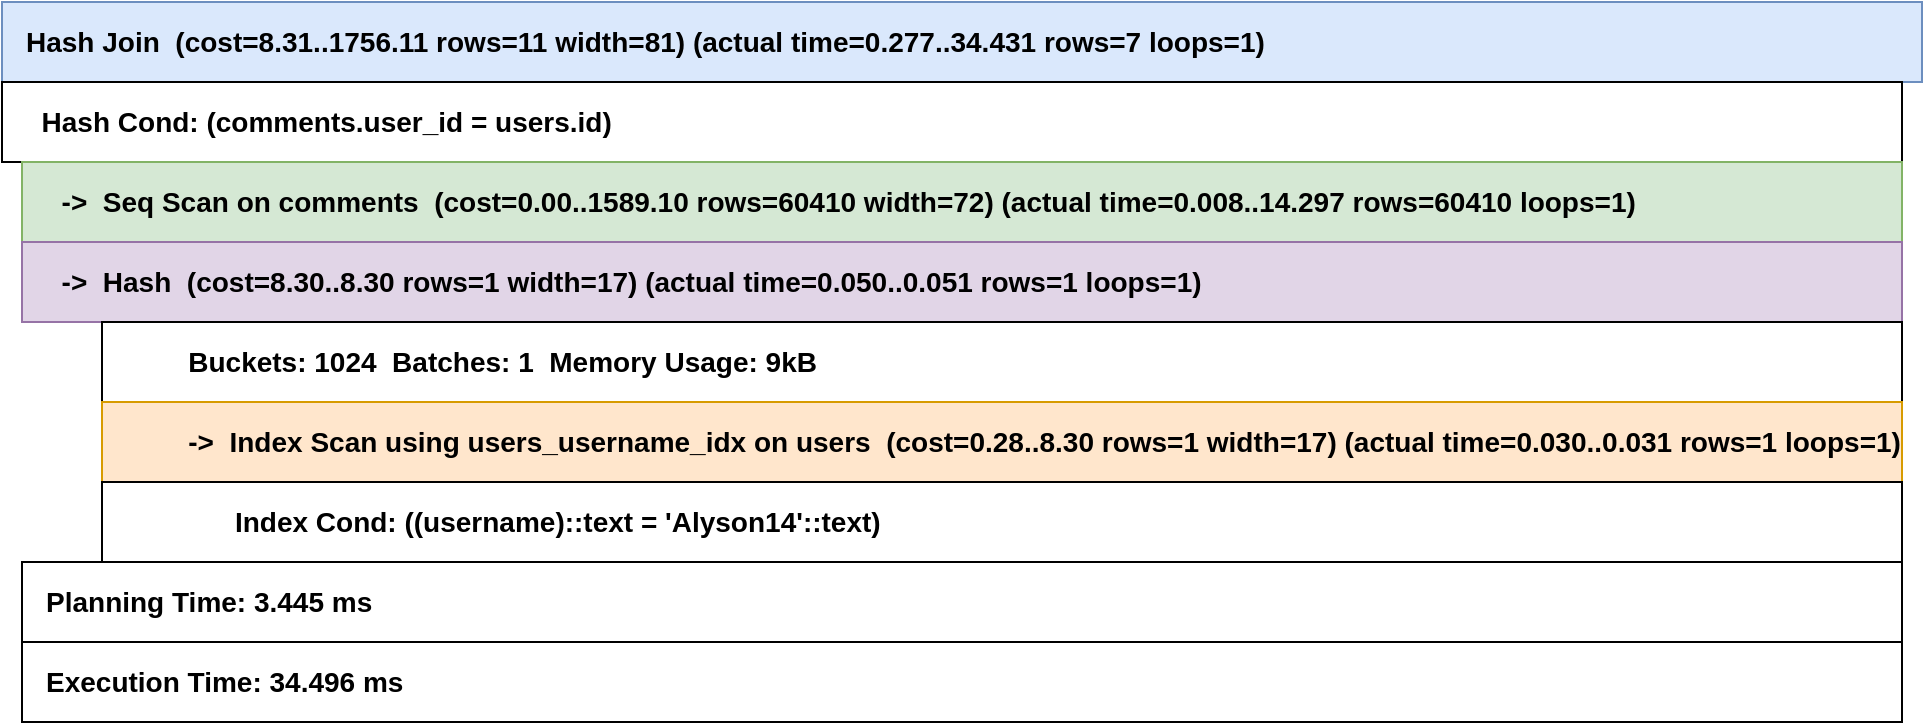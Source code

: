 <mxfile version="13.3.7" type="device" pages="6"><diagram id="hnMsUndTJeGPjcuJ9dPn" name="01 - plan"><mxGraphModel dx="858" dy="529" grid="1" gridSize="10" guides="1" tooltips="1" connect="1" arrows="1" fold="1" page="1" pageScale="1" pageWidth="1920" pageHeight="1200" math="0" shadow="0"><root><mxCell id="0"/><mxCell id="1" parent="0"/><mxCell id="29M2Gii6qp6cF9Ai_GgG-1" value="Hash Join&amp;nbsp; (cost=8.31..1756.11 rows=11 width=81) (actual time=0.277..34.431 rows=7 loops=1)" style="rounded=0;whiteSpace=wrap;html=1;fontSize=14;align=left;fontStyle=1;spacingLeft=10;fillColor=#dae8fc;strokeColor=#6c8ebf;" vertex="1" parent="1"><mxGeometry x="740" y="250" width="960" height="40" as="geometry"/></mxCell><mxCell id="29M2Gii6qp6cF9Ai_GgG-2" value="&amp;nbsp; Hash Cond: (comments.user_id = users.id)" style="rounded=0;whiteSpace=wrap;html=1;fontSize=14;align=left;fontStyle=1;spacingLeft=10;" vertex="1" parent="1"><mxGeometry x="740" y="290" width="950" height="40" as="geometry"/></mxCell><mxCell id="29M2Gii6qp6cF9Ai_GgG-3" value="Planning Time: 3.445 ms" style="rounded=0;whiteSpace=wrap;html=1;fontSize=14;align=left;fontStyle=1;spacingLeft=10;" vertex="1" parent="1"><mxGeometry x="750" y="530" width="940" height="40" as="geometry"/></mxCell><mxCell id="29M2Gii6qp6cF9Ai_GgG-4" value="Execution Time: 34.496 ms" style="rounded=0;whiteSpace=wrap;html=1;fontSize=14;align=left;fontStyle=1;spacingLeft=10;" vertex="1" parent="1"><mxGeometry x="750" y="570" width="940" height="40" as="geometry"/></mxCell><mxCell id="29M2Gii6qp6cF9Ai_GgG-5" value="&amp;nbsp; -&amp;gt;&amp;nbsp; Seq Scan on comments&amp;nbsp; (cost=0.00..1589.10 rows=60410 width=72) (actual time=0.008..14.297 rows=60410 loops=1)" style="rounded=0;whiteSpace=wrap;html=1;fontSize=14;align=left;fontStyle=1;spacingLeft=10;fillColor=#d5e8d4;strokeColor=#82b366;" vertex="1" parent="1"><mxGeometry x="750" y="330" width="940" height="40" as="geometry"/></mxCell><mxCell id="29M2Gii6qp6cF9Ai_GgG-6" value="&amp;nbsp; -&amp;gt;&amp;nbsp; Hash&amp;nbsp; (cost=8.30..8.30 rows=1 width=17) (actual time=0.050..0.051 rows=1 loops=1)" style="rounded=0;whiteSpace=wrap;html=1;fontSize=14;align=left;fontStyle=1;spacingLeft=10;fillColor=#e1d5e7;strokeColor=#9673a6;" vertex="1" parent="1"><mxGeometry x="750" y="370" width="940" height="40" as="geometry"/></mxCell><mxCell id="29M2Gii6qp6cF9Ai_GgG-7" value="&amp;nbsp; &amp;nbsp; &amp;nbsp; &amp;nbsp; Buckets: 1024&amp;nbsp; Batches: 1&amp;nbsp; Memory Usage: 9kB" style="rounded=0;whiteSpace=wrap;html=1;fontSize=14;align=left;fontStyle=1;spacingLeft=10;" vertex="1" parent="1"><mxGeometry x="790" y="410" width="900" height="40" as="geometry"/></mxCell><mxCell id="29M2Gii6qp6cF9Ai_GgG-8" value="&amp;nbsp; &amp;nbsp; &amp;nbsp; &amp;nbsp; -&amp;gt;&amp;nbsp; Index Scan using users_username_idx on users&amp;nbsp; (cost=0.28..8.30 rows=1 width=17) (actual time=0.030..0.031 rows=1 loops=1)" style="rounded=0;whiteSpace=wrap;html=1;fontSize=14;align=left;fontStyle=1;spacingLeft=10;fillColor=#ffe6cc;strokeColor=#d79b00;" vertex="1" parent="1"><mxGeometry x="790" y="450" width="900" height="40" as="geometry"/></mxCell><mxCell id="29M2Gii6qp6cF9Ai_GgG-9" value="&amp;nbsp; &amp;nbsp; &amp;nbsp; &amp;nbsp; &amp;nbsp; &amp;nbsp; &amp;nbsp; Index Cond: ((username)::text = 'Alyson14'::text)" style="rounded=0;whiteSpace=wrap;html=1;fontSize=14;align=left;fontStyle=1;spacingLeft=10;" vertex="1" parent="1"><mxGeometry x="790" y="490" width="900" height="40" as="geometry"/></mxCell></root></mxGraphModel></diagram><diagram id="x8nH7stupsFNFEFMGa3x" name="02 - indexscan"><mxGraphModel dx="1036" dy="639" grid="1" gridSize="10" guides="1" tooltips="1" connect="1" arrows="1" fold="1" page="1" pageScale="1" pageWidth="1920" pageHeight="1200" math="0" shadow="0"><root><mxCell id="pM2vacFqA5Kls1e5Jmwv-0"/><mxCell id="pM2vacFqA5Kls1e5Jmwv-1" parent="pM2vacFqA5Kls1e5Jmwv-0"/><mxCell id="6evc3NY7S5uksyeO1iIw-0" value="" style="rounded=0;whiteSpace=wrap;html=1;fontSize=18;align=center;fillColor=#f5f5f5;strokeColor=#666666;fontColor=#333333;" vertex="1" parent="pM2vacFqA5Kls1e5Jmwv-1"><mxGeometry x="435" y="250" width="545" height="350" as="geometry"/></mxCell><mxCell id="6evc3NY7S5uksyeO1iIw-1" value="" style="rounded=0;whiteSpace=wrap;html=1;strokeWidth=1;fontSize=22;fontStyle=3;" vertex="1" parent="pM2vacFqA5Kls1e5Jmwv-1"><mxGeometry x="737.5" y="480" width="230" height="107.5" as="geometry"/></mxCell><mxCell id="6evc3NY7S5uksyeO1iIw-2" value="" style="rounded=0;whiteSpace=wrap;html=1;strokeWidth=1;fontSize=22;fontStyle=3;" vertex="1" parent="pM2vacFqA5Kls1e5Jmwv-1"><mxGeometry x="447.5" y="480" width="230" height="107.5" as="geometry"/></mxCell><mxCell id="6evc3NY7S5uksyeO1iIw-3" style="edgeStyle=orthogonalEdgeStyle;rounded=0;orthogonalLoop=1;jettySize=auto;html=1;exitX=0.5;exitY=1;exitDx=0;exitDy=0;strokeWidth=3;fontSize=18;" edge="1" parent="pM2vacFqA5Kls1e5Jmwv-1" source="6evc3NY7S5uksyeO1iIw-4" target="6evc3NY7S5uksyeO1iIw-17"><mxGeometry relative="1" as="geometry"/></mxCell><mxCell id="6evc3NY7S5uksyeO1iIw-4" value="I am looking for users with username = 'Riann'" style="rounded=0;whiteSpace=wrap;html=1;strokeWidth=1;fontSize=22;fontStyle=3;" vertex="1" parent="pM2vacFqA5Kls1e5Jmwv-1"><mxGeometry x="555" y="150" width="310" height="65" as="geometry"/></mxCell><mxCell id="6evc3NY7S5uksyeO1iIw-5" value="Alf" style="rounded=0;whiteSpace=wrap;html=1;strokeWidth=1;fontSize=18;fillColor=#fff2cc;strokeColor=#d6b656;" vertex="1" parent="pM2vacFqA5Kls1e5Jmwv-1"><mxGeometry x="462.5" y="490" width="100" height="50" as="geometry"/></mxCell><mxCell id="6evc3NY7S5uksyeO1iIw-6" value="Alyson" style="rounded=0;whiteSpace=wrap;html=1;strokeWidth=1;fontSize=18;fillColor=#fff2cc;strokeColor=#d6b656;" vertex="1" parent="pM2vacFqA5Kls1e5Jmwv-1"><mxGeometry x="562.5" y="490" width="100" height="50" as="geometry"/></mxCell><mxCell id="6evc3NY7S5uksyeO1iIw-7" value="Nancy" style="rounded=0;whiteSpace=wrap;html=1;strokeWidth=1;fontSize=18;fillColor=#fff2cc;strokeColor=#d6b656;" vertex="1" parent="pM2vacFqA5Kls1e5Jmwv-1"><mxGeometry x="752.5" y="490" width="100" height="50" as="geometry"/></mxCell><mxCell id="6evc3NY7S5uksyeO1iIw-8" value="Riann" style="rounded=0;whiteSpace=wrap;html=1;strokeWidth=1;fontSize=18;fillColor=#fff2cc;strokeColor=#d6b656;" vertex="1" parent="pM2vacFqA5Kls1e5Jmwv-1"><mxGeometry x="852.5" y="490" width="100" height="50" as="geometry"/></mxCell><mxCell id="6evc3NY7S5uksyeO1iIw-9" value="Block 0&lt;br style=&quot;font-size: 12px;&quot;&gt;Index 2" style="rounded=0;whiteSpace=wrap;html=1;strokeWidth=1;fontSize=12;fillColor=#f5f5f5;strokeColor=#666666;fontStyle=2;fontColor=#333333;" vertex="1" parent="pM2vacFqA5Kls1e5Jmwv-1"><mxGeometry x="472.5" y="540" width="80" height="30" as="geometry"/></mxCell><mxCell id="6evc3NY7S5uksyeO1iIw-10" value="Block 1&lt;br style=&quot;font-size: 12px;&quot;&gt;Index 2" style="rounded=0;whiteSpace=wrap;html=1;strokeWidth=1;fontSize=12;fillColor=#f5f5f5;strokeColor=#666666;fontStyle=2;fontColor=#333333;" vertex="1" parent="pM2vacFqA5Kls1e5Jmwv-1"><mxGeometry x="572.5" y="540" width="80" height="30" as="geometry"/></mxCell><mxCell id="6evc3NY7S5uksyeO1iIw-11" value="Block 0&lt;br style=&quot;font-size: 12px;&quot;&gt;Index 1" style="rounded=0;whiteSpace=wrap;html=1;strokeWidth=1;fontSize=12;fillColor=#f5f5f5;strokeColor=#666666;fontStyle=2;fontColor=#333333;" vertex="1" parent="pM2vacFqA5Kls1e5Jmwv-1"><mxGeometry x="762.5" y="540" width="80" height="30" as="geometry"/></mxCell><mxCell id="6evc3NY7S5uksyeO1iIw-12" value="Block 1&lt;br style=&quot;font-size: 12px;&quot;&gt;Index 2" style="rounded=0;whiteSpace=wrap;html=1;strokeWidth=1;fontSize=12;fillColor=#f5f5f5;strokeColor=#666666;fontStyle=2;fontColor=#333333;" vertex="1" parent="pM2vacFqA5Kls1e5Jmwv-1"><mxGeometry x="862.5" y="540" width="80" height="30" as="geometry"/></mxCell><mxCell id="6evc3NY7S5uksyeO1iIw-13" style="edgeStyle=orthogonalEdgeStyle;rounded=0;orthogonalLoop=1;jettySize=auto;html=1;exitX=0.5;exitY=1;exitDx=0;exitDy=0;strokeWidth=3;fontSize=18;" edge="1" parent="pM2vacFqA5Kls1e5Jmwv-1" source="6evc3NY7S5uksyeO1iIw-14" target="6evc3NY7S5uksyeO1iIw-18"><mxGeometry relative="1" as="geometry"/></mxCell><mxCell id="6evc3NY7S5uksyeO1iIw-14" value="Go this way if:&lt;br&gt;'Alf' &amp;lt;= username &amp;lt; 'Nancy'" style="rounded=0;whiteSpace=wrap;html=1;strokeWidth=1;fontSize=16;fontStyle=0;" vertex="1" parent="pM2vacFqA5Kls1e5Jmwv-1"><mxGeometry x="490" y="300" width="217.5" height="77.5" as="geometry"/></mxCell><mxCell id="6evc3NY7S5uksyeO1iIw-15" style="edgeStyle=orthogonalEdgeStyle;rounded=0;orthogonalLoop=1;jettySize=auto;html=1;exitX=0.5;exitY=1;exitDx=0;exitDy=0;strokeWidth=3;fontSize=18;" edge="1" parent="pM2vacFqA5Kls1e5Jmwv-1" source="6evc3NY7S5uksyeO1iIw-16" target="6evc3NY7S5uksyeO1iIw-19"><mxGeometry relative="1" as="geometry"/></mxCell><mxCell id="6evc3NY7S5uksyeO1iIw-16" value="Go this way if:&lt;br&gt;'Nancy' &amp;lt;= username" style="rounded=0;whiteSpace=wrap;html=1;strokeWidth=1;fontSize=16;fontStyle=0;" vertex="1" parent="pM2vacFqA5Kls1e5Jmwv-1"><mxGeometry x="707.5" y="300" width="222.5" height="77.5" as="geometry"/></mxCell><mxCell id="6evc3NY7S5uksyeO1iIw-17" value="Root Node" style="rounded=0;whiteSpace=wrap;html=1;fontSize=18;align=center;fontStyle=1;fillColor=#dae8fc;strokeColor=#6c8ebf;" vertex="1" parent="pM2vacFqA5Kls1e5Jmwv-1"><mxGeometry x="490" y="270" width="440" height="30" as="geometry"/></mxCell><mxCell id="6evc3NY7S5uksyeO1iIw-18" value="Leaf Node" style="rounded=0;whiteSpace=wrap;html=1;fontSize=18;align=center;fontStyle=1;fillColor=#e1d5e7;strokeColor=#9673a6;" vertex="1" parent="pM2vacFqA5Kls1e5Jmwv-1"><mxGeometry x="447.5" y="450" width="230" height="30" as="geometry"/></mxCell><mxCell id="6evc3NY7S5uksyeO1iIw-19" value="Leaf Node" style="rounded=0;whiteSpace=wrap;html=1;fontSize=18;align=center;fontStyle=1;fillColor=#e1d5e7;strokeColor=#9673a6;" vertex="1" parent="pM2vacFqA5Kls1e5Jmwv-1"><mxGeometry x="737.5" y="450" width="230" height="30" as="geometry"/></mxCell><mxCell id="6evc3NY7S5uksyeO1iIw-20" value="Index Scan" style="rounded=0;whiteSpace=wrap;html=1;fillColor=#f8cecc;strokeColor=#b85450;fontStyle=1;fontSize=32;" vertex="1" parent="pM2vacFqA5Kls1e5Jmwv-1"><mxGeometry x="1050" y="60" width="260" height="40" as="geometry"/></mxCell><mxCell id="6evc3NY7S5uksyeO1iIw-21" value="Use an index to get pointers to specific records in a heap file. Then go into the heap file and collect those records" style="rounded=0;whiteSpace=wrap;html=1;fillColor=#f8cecc;strokeColor=#b85450;fontStyle=1;fontSize=18;" vertex="1" parent="pM2vacFqA5Kls1e5Jmwv-1"><mxGeometry x="1050" y="100" width="260" height="100" as="geometry"/></mxCell><mxCell id="OXWag1bwJSOje8V1kKD7-0" value="" style="rounded=0;whiteSpace=wrap;html=1;strokeWidth=1;fontSize=22;fontStyle=1;" vertex="1" parent="pM2vacFqA5Kls1e5Jmwv-1"><mxGeometry x="1080" y="295" width="230" height="305" as="geometry"/></mxCell><mxCell id="OXWag1bwJSOje8V1kKD7-1" value="" style="rounded=0;whiteSpace=wrap;html=1;strokeWidth=1;fontSize=22;fontStyle=1;fillColor=#f5f5f5;strokeColor=#666666;fontColor=#333333;" vertex="1" parent="pM2vacFqA5Kls1e5Jmwv-1"><mxGeometry x="1090" y="337.5" width="210" height="100" as="geometry"/></mxCell><mxCell id="OXWag1bwJSOje8V1kKD7-2" value="&lt;b&gt;Nancy&lt;/b&gt;, id = 40, created_at, updated_at" style="rounded=0;whiteSpace=wrap;html=1;strokeWidth=1;fontSize=18;fillColor=#fff2cc;strokeColor=#d6b656;" vertex="1" parent="pM2vacFqA5Kls1e5Jmwv-1"><mxGeometry x="1090" y="337.5" width="210" height="50" as="geometry"/></mxCell><mxCell id="OXWag1bwJSOje8V1kKD7-3" value="Block 0" style="rounded=0;whiteSpace=wrap;html=1;strokeWidth=1;fontSize=22;fontStyle=1;fillColor=#f5f5f5;strokeColor=#666666;fontColor=#333333;" vertex="1" parent="pM2vacFqA5Kls1e5Jmwv-1"><mxGeometry x="1090" y="307.5" width="210" height="30" as="geometry"/></mxCell><mxCell id="OXWag1bwJSOje8V1kKD7-4" value="&lt;b&gt;Alf&lt;/b&gt;, id = 2, created_at, updated_at, url" style="rounded=0;whiteSpace=wrap;html=1;strokeWidth=1;fontSize=18;fillColor=#fff2cc;strokeColor=#d6b656;" vertex="1" parent="pM2vacFqA5Kls1e5Jmwv-1"><mxGeometry x="1090" y="387.5" width="210" height="50" as="geometry"/></mxCell><mxCell id="OXWag1bwJSOje8V1kKD7-5" value="" style="rounded=0;whiteSpace=wrap;html=1;strokeWidth=1;fontSize=22;fontStyle=1;fillColor=#f5f5f5;strokeColor=#666666;fontColor=#333333;" vertex="1" parent="pM2vacFqA5Kls1e5Jmwv-1"><mxGeometry x="1090" y="487.5" width="210" height="100" as="geometry"/></mxCell><mxCell id="OXWag1bwJSOje8V1kKD7-6" value="&lt;b&gt;Jia&lt;/b&gt;, id = 5, created_at, updated_at, url" style="rounded=0;whiteSpace=wrap;html=1;strokeWidth=1;fontSize=18;fillColor=#fff2cc;strokeColor=#d6b656;" vertex="1" parent="pM2vacFqA5Kls1e5Jmwv-1"><mxGeometry x="1090" y="487.5" width="210" height="50" as="geometry"/></mxCell><mxCell id="OXWag1bwJSOje8V1kKD7-7" value="Block 1" style="rounded=0;whiteSpace=wrap;html=1;strokeWidth=1;fontSize=22;fontStyle=1;fillColor=#f5f5f5;strokeColor=#666666;fontColor=#333333;" vertex="1" parent="pM2vacFqA5Kls1e5Jmwv-1"><mxGeometry x="1090" y="457.5" width="210" height="30" as="geometry"/></mxCell><mxCell id="OXWag1bwJSOje8V1kKD7-8" value="&lt;b&gt;Riann&lt;/b&gt;, id = 3, created_at, updated_at, url" style="rounded=0;whiteSpace=wrap;html=1;strokeWidth=1;fontSize=18;fillColor=#fff2cc;strokeColor=#d6b656;" vertex="1" parent="pM2vacFqA5Kls1e5Jmwv-1"><mxGeometry x="1090" y="537.5" width="210" height="50" as="geometry"/></mxCell><mxCell id="OXWag1bwJSOje8V1kKD7-9" value="Heap File" style="rounded=0;whiteSpace=wrap;html=1;strokeWidth=1;fontSize=22;fontStyle=3;" vertex="1" parent="pM2vacFqA5Kls1e5Jmwv-1"><mxGeometry x="1080" y="260" width="230" height="35" as="geometry"/></mxCell><mxCell id="OXWag1bwJSOje8V1kKD7-10" style="edgeStyle=orthogonalEdgeStyle;rounded=0;orthogonalLoop=1;jettySize=auto;html=1;exitX=1;exitY=0.5;exitDx=0;exitDy=0;strokeWidth=3;fontSize=19;" edge="1" parent="pM2vacFqA5Kls1e5Jmwv-1" target="OXWag1bwJSOje8V1kKD7-8"><mxGeometry relative="1" as="geometry"><mxPoint x="942.5" y="555" as="sourcePoint"/></mxGeometry></mxCell></root></mxGraphModel></diagram><diagram id="e9nAs3CpTJTHiBM9868n" name="04 - hash"><mxGraphModel dx="858" dy="529" grid="1" gridSize="10" guides="1" tooltips="1" connect="1" arrows="1" fold="1" page="1" pageScale="1" pageWidth="1920" pageHeight="1200" math="0" shadow="0"><root><mxCell id="7vCnhJ-wiF9uLeQht3zC-0"/><mxCell id="7vCnhJ-wiF9uLeQht3zC-1" parent="7vCnhJ-wiF9uLeQht3zC-0"/><mxCell id="lbEKdlMV0H-zorlQW32S-0" value="" style="rounded=0;whiteSpace=wrap;html=1;strokeWidth=1;fontSize=22;fontStyle=0;fillColor=#f5f5f5;strokeColor=#666666;fontColor=#333333;" vertex="1" parent="7vCnhJ-wiF9uLeQht3zC-1"><mxGeometry x="480" y="330" width="210" height="100" as="geometry"/></mxCell><mxCell id="R1qqwOEpZAm7HjR4IqN8-0" value="Hash" style="rounded=0;whiteSpace=wrap;html=1;fillColor=#f8cecc;strokeColor=#b85450;fontStyle=1;fontSize=26;" vertex="1" parent="7vCnhJ-wiF9uLeQht3zC-1"><mxGeometry x="425" y="160" width="260" height="40" as="geometry"/></mxCell><mxCell id="R1qqwOEpZAm7HjR4IqN8-1" value="Build a hash table out of some number of rows. Allows us to look up records very quickly in later steps" style="rounded=0;whiteSpace=wrap;html=1;fillColor=#f8cecc;strokeColor=#b85450;fontStyle=1;fontSize=18;" vertex="1" parent="7vCnhJ-wiF9uLeQht3zC-1"><mxGeometry x="425" y="200" width="260" height="100" as="geometry"/></mxCell><mxCell id="lzvBd8V_N1Z9v_gp3_48-2" value="" style="rounded=0;whiteSpace=wrap;html=1;fontSize=32;fillColor=#f5f5f5;strokeColor=#666666;fontColor=#333333;" vertex="1" parent="7vCnhJ-wiF9uLeQht3zC-1"><mxGeometry x="740" y="320" width="610" height="240" as="geometry"/></mxCell><mxCell id="lzvBd8V_N1Z9v_gp3_48-3" value="Hash Table" style="rounded=0;whiteSpace=wrap;html=1;fontSize=32;fillColor=#f5f5f5;strokeColor=#666666;fontColor=#333333;" vertex="1" parent="7vCnhJ-wiF9uLeQht3zC-1"><mxGeometry x="740" y="280" width="610" height="40" as="geometry"/></mxCell><mxCell id="CxdorGZufRfyLNmWwOA7-0" style="edgeStyle=orthogonalEdgeStyle;rounded=0;orthogonalLoop=1;jettySize=auto;html=1;exitX=1;exitY=0.5;exitDx=0;exitDy=0;fontSize=22;" edge="1" parent="7vCnhJ-wiF9uLeQht3zC-1" source="lzvBd8V_N1Z9v_gp3_48-4" target="lbEKdlMV0H-zorlQW32S-1"><mxGeometry relative="1" as="geometry"/></mxCell><mxCell id="lzvBd8V_N1Z9v_gp3_48-4" value="j41k2j4" style="rounded=0;whiteSpace=wrap;html=1;fontSize=22;" vertex="1" parent="7vCnhJ-wiF9uLeQht3zC-1"><mxGeometry x="760" y="340" width="120" height="60" as="geometry"/></mxCell><mxCell id="CxdorGZufRfyLNmWwOA7-1" style="edgeStyle=orthogonalEdgeStyle;rounded=0;orthogonalLoop=1;jettySize=auto;html=1;exitX=1;exitY=0.5;exitDx=0;exitDy=0;fontSize=22;" edge="1" parent="7vCnhJ-wiF9uLeQht3zC-1" source="lzvBd8V_N1Z9v_gp3_48-5" target="lbEKdlMV0H-zorlQW32S-2"><mxGeometry relative="1" as="geometry"/></mxCell><mxCell id="lzvBd8V_N1Z9v_gp3_48-5" value="k32j52k" style="rounded=0;whiteSpace=wrap;html=1;fontSize=22;" vertex="1" parent="7vCnhJ-wiF9uLeQht3zC-1"><mxGeometry x="760" y="410" width="120" height="60" as="geometry"/></mxCell><mxCell id="CxdorGZufRfyLNmWwOA7-2" style="edgeStyle=orthogonalEdgeStyle;rounded=0;orthogonalLoop=1;jettySize=auto;html=1;exitX=1;exitY=0.5;exitDx=0;exitDy=0;fontSize=22;" edge="1" parent="7vCnhJ-wiF9uLeQht3zC-1" source="lzvBd8V_N1Z9v_gp3_48-6" target="lbEKdlMV0H-zorlQW32S-4"><mxGeometry relative="1" as="geometry"/></mxCell><mxCell id="lzvBd8V_N1Z9v_gp3_48-6" value="2ij35i2j35" style="rounded=0;whiteSpace=wrap;html=1;fontSize=22;" vertex="1" parent="7vCnhJ-wiF9uLeQht3zC-1"><mxGeometry x="760" y="480" width="120" height="60" as="geometry"/></mxCell><mxCell id="lbEKdlMV0H-zorlQW32S-1" value="&lt;span&gt;Nancy&lt;/span&gt;, id = 40, created_at, updated_at" style="rounded=0;whiteSpace=wrap;html=1;strokeWidth=1;fontSize=18;fillColor=#fff2cc;strokeColor=#d6b656;fontStyle=0" vertex="1" parent="7vCnhJ-wiF9uLeQht3zC-1"><mxGeometry x="900" y="345" width="210" height="50" as="geometry"/></mxCell><mxCell id="CxdorGZufRfyLNmWwOA7-3" style="edgeStyle=orthogonalEdgeStyle;rounded=0;orthogonalLoop=1;jettySize=auto;html=1;exitX=1;exitY=0.5;exitDx=0;exitDy=0;fontSize=22;" edge="1" parent="7vCnhJ-wiF9uLeQht3zC-1" source="lbEKdlMV0H-zorlQW32S-2" target="lbEKdlMV0H-zorlQW32S-5"><mxGeometry relative="1" as="geometry"/></mxCell><mxCell id="lbEKdlMV0H-zorlQW32S-2" value="&lt;span&gt;Alf&lt;/span&gt;, id = 2, created_at, updated_at, url" style="rounded=0;whiteSpace=wrap;html=1;strokeWidth=1;fontSize=18;fillColor=#fff2cc;strokeColor=#d6b656;fontStyle=0" vertex="1" parent="7vCnhJ-wiF9uLeQht3zC-1"><mxGeometry x="900" y="410" width="210" height="50" as="geometry"/></mxCell><mxCell id="lbEKdlMV0H-zorlQW32S-4" value="&lt;span&gt;Jia&lt;/span&gt;, id = 5, created_at, updated_at, url" style="rounded=0;whiteSpace=wrap;html=1;strokeWidth=1;fontSize=18;fillColor=#fff2cc;strokeColor=#d6b656;fontStyle=0" vertex="1" parent="7vCnhJ-wiF9uLeQht3zC-1"><mxGeometry x="905" y="485" width="210" height="50" as="geometry"/></mxCell><mxCell id="lbEKdlMV0H-zorlQW32S-5" value="&lt;span&gt;Riann&lt;/span&gt;, id = 3, created_at, updated_at, url" style="rounded=0;whiteSpace=wrap;html=1;strokeWidth=1;fontSize=18;fillColor=#fff2cc;strokeColor=#d6b656;fontStyle=0" vertex="1" parent="7vCnhJ-wiF9uLeQht3zC-1"><mxGeometry x="1130" y="410" width="210" height="50" as="geometry"/></mxCell></root></mxGraphModel></diagram><diagram name="03 - seq" id="NB4UEOqrfkoyawRE_OEP"><mxGraphModel dx="969" dy="597" grid="1" gridSize="10" guides="1" tooltips="1" connect="1" arrows="1" fold="1" page="1" pageScale="1" pageWidth="1920" pageHeight="1200" math="0" shadow="0"><root><mxCell id="trlQZBl0M9V8h946oiKX-0"/><mxCell id="trlQZBl0M9V8h946oiKX-1" parent="trlQZBl0M9V8h946oiKX-0"/><mxCell id="trlQZBl0M9V8h946oiKX-22" value="Sequential Scan" style="rounded=0;whiteSpace=wrap;html=1;fillColor=#f8cecc;strokeColor=#b85450;fontStyle=1;fontSize=26;" vertex="1" parent="trlQZBl0M9V8h946oiKX-1"><mxGeometry x="220" y="197.5" width="260" height="40" as="geometry"/></mxCell><mxCell id="trlQZBl0M9V8h946oiKX-23" value="Open up each page of a heap file one by one and extract the rows" style="rounded=0;whiteSpace=wrap;html=1;fillColor=#f8cecc;strokeColor=#b85450;fontStyle=1;fontSize=18;" vertex="1" parent="trlQZBl0M9V8h946oiKX-1"><mxGeometry x="220" y="237.5" width="260" height="100" as="geometry"/></mxCell><mxCell id="l0jyexE4r5r1V_nJ0t2--0" value="" style="rounded=0;whiteSpace=wrap;html=1;strokeWidth=1;fontSize=22;fontStyle=1;" vertex="1" parent="trlQZBl0M9V8h946oiKX-1"><mxGeometry x="530" y="175" width="230" height="445" as="geometry"/></mxCell><mxCell id="l0jyexE4r5r1V_nJ0t2--1" value="" style="rounded=0;whiteSpace=wrap;html=1;strokeWidth=1;fontSize=22;fontStyle=1;fillColor=#f5f5f5;strokeColor=#666666;fontColor=#333333;" vertex="1" parent="trlQZBl0M9V8h946oiKX-1"><mxGeometry x="540" y="217.5" width="210" height="100" as="geometry"/></mxCell><mxCell id="l0jyexE4r5r1V_nJ0t2--2" value="Nancy" style="rounded=0;whiteSpace=wrap;html=1;strokeWidth=1;fontSize=18;fillColor=#fff2cc;strokeColor=#d6b656;" vertex="1" parent="trlQZBl0M9V8h946oiKX-1"><mxGeometry x="540" y="217.5" width="210" height="50" as="geometry"/></mxCell><mxCell id="l0jyexE4r5r1V_nJ0t2--3" value="Block 0" style="rounded=0;whiteSpace=wrap;html=1;strokeWidth=1;fontSize=22;fontStyle=1;fillColor=#f5f5f5;strokeColor=#666666;fontColor=#333333;" vertex="1" parent="trlQZBl0M9V8h946oiKX-1"><mxGeometry x="540" y="187.5" width="210" height="30" as="geometry"/></mxCell><mxCell id="l0jyexE4r5r1V_nJ0t2--4" value="Alf" style="rounded=0;whiteSpace=wrap;html=1;strokeWidth=1;fontSize=18;fillColor=#fff2cc;strokeColor=#d6b656;" vertex="1" parent="trlQZBl0M9V8h946oiKX-1"><mxGeometry x="540" y="267.5" width="210" height="50" as="geometry"/></mxCell><mxCell id="l0jyexE4r5r1V_nJ0t2--5" value="" style="rounded=0;whiteSpace=wrap;html=1;strokeWidth=1;fontSize=22;fontStyle=1;fillColor=#f5f5f5;strokeColor=#666666;fontColor=#333333;" vertex="1" parent="trlQZBl0M9V8h946oiKX-1"><mxGeometry x="540" y="362.5" width="210" height="100" as="geometry"/></mxCell><mxCell id="l0jyexE4r5r1V_nJ0t2--6" value="Jia" style="rounded=0;whiteSpace=wrap;html=1;strokeWidth=1;fontSize=18;fillColor=#fff2cc;strokeColor=#d6b656;" vertex="1" parent="trlQZBl0M9V8h946oiKX-1"><mxGeometry x="540" y="362.5" width="210" height="50" as="geometry"/></mxCell><mxCell id="l0jyexE4r5r1V_nJ0t2--7" value="Block 1" style="rounded=0;whiteSpace=wrap;html=1;strokeWidth=1;fontSize=22;fontStyle=1;fillColor=#f5f5f5;strokeColor=#666666;fontColor=#333333;" vertex="1" parent="trlQZBl0M9V8h946oiKX-1"><mxGeometry x="540" y="332.5" width="210" height="30" as="geometry"/></mxCell><mxCell id="l0jyexE4r5r1V_nJ0t2--8" value="Riann" style="rounded=0;whiteSpace=wrap;html=1;strokeWidth=1;fontSize=18;fillColor=#fff2cc;strokeColor=#d6b656;" vertex="1" parent="trlQZBl0M9V8h946oiKX-1"><mxGeometry x="540" y="412.5" width="210" height="50" as="geometry"/></mxCell><mxCell id="l0jyexE4r5r1V_nJ0t2--9" value="Heap File On HD" style="rounded=0;whiteSpace=wrap;html=1;strokeWidth=1;fontSize=22;fontStyle=3;" vertex="1" parent="trlQZBl0M9V8h946oiKX-1"><mxGeometry x="530" y="140" width="230" height="35" as="geometry"/></mxCell><mxCell id="l0jyexE4r5r1V_nJ0t2--10" value="" style="rounded=0;whiteSpace=wrap;html=1;strokeWidth=1;fontSize=22;fontStyle=1;fillColor=#f5f5f5;strokeColor=#666666;fontColor=#333333;" vertex="1" parent="trlQZBl0M9V8h946oiKX-1"><mxGeometry x="540" y="510" width="210" height="100" as="geometry"/></mxCell><mxCell id="l0jyexE4r5r1V_nJ0t2--11" value="Alyson" style="rounded=0;whiteSpace=wrap;html=1;strokeWidth=1;fontSize=18;fillColor=#fff2cc;strokeColor=#d6b656;" vertex="1" parent="trlQZBl0M9V8h946oiKX-1"><mxGeometry x="540" y="510" width="210" height="50" as="geometry"/></mxCell><mxCell id="l0jyexE4r5r1V_nJ0t2--12" value="Block 2" style="rounded=0;whiteSpace=wrap;html=1;strokeWidth=1;fontSize=22;fontStyle=1;fillColor=#f5f5f5;strokeColor=#666666;fontColor=#333333;" vertex="1" parent="trlQZBl0M9V8h946oiKX-1"><mxGeometry x="540" y="480" width="210" height="30" as="geometry"/></mxCell><mxCell id="l0jyexE4r5r1V_nJ0t2--13" value="Aaliyah" style="rounded=0;whiteSpace=wrap;html=1;strokeWidth=1;fontSize=18;fillColor=#fff2cc;strokeColor=#d6b656;" vertex="1" parent="trlQZBl0M9V8h946oiKX-1"><mxGeometry x="540" y="560" width="210" height="50" as="geometry"/></mxCell><mxCell id="l0jyexE4r5r1V_nJ0t2--14" value="" style="endArrow=classic;html=1;fontSize=17;strokeWidth=5;" edge="1" parent="trlQZBl0M9V8h946oiKX-1"><mxGeometry width="50" height="50" relative="1" as="geometry"><mxPoint x="810" y="190" as="sourcePoint"/><mxPoint x="810" y="610" as="targetPoint"/></mxGeometry></mxCell><mxCell id="l0jyexE4r5r1V_nJ0t2--15" value="Sequential" style="rounded=0;whiteSpace=wrap;html=1;strokeWidth=1;fontSize=17;align=center;fillColor=#dae8fc;strokeColor=#6c8ebf;fontStyle=1" vertex="1" parent="trlQZBl0M9V8h946oiKX-1"><mxGeometry x="830" y="147.5" width="200" height="40" as="geometry"/></mxCell><mxCell id="l0jyexE4r5r1V_nJ0t2--16" value="Read block 0" style="rounded=0;whiteSpace=wrap;html=1;strokeWidth=1;fontSize=17;align=center;fillColor=#f5f5f5;strokeColor=#666666;fontStyle=1;fontColor=#333333;" vertex="1" parent="trlQZBl0M9V8h946oiKX-1"><mxGeometry x="830" y="200" width="200" height="40" as="geometry"/></mxCell><mxCell id="l0jyexE4r5r1V_nJ0t2--17" value="Read block 1" style="rounded=0;whiteSpace=wrap;html=1;strokeWidth=1;fontSize=17;align=center;fillColor=#f5f5f5;strokeColor=#666666;fontStyle=1;fontColor=#333333;" vertex="1" parent="trlQZBl0M9V8h946oiKX-1"><mxGeometry x="830" y="332.5" width="200" height="40" as="geometry"/></mxCell><mxCell id="l0jyexE4r5r1V_nJ0t2--18" value="Read block 2" style="rounded=0;whiteSpace=wrap;html=1;strokeWidth=1;fontSize=17;align=center;fillColor=#f5f5f5;strokeColor=#666666;fontStyle=1;fontColor=#333333;" vertex="1" parent="trlQZBl0M9V8h946oiKX-1"><mxGeometry x="830" y="480" width="200" height="40" as="geometry"/></mxCell></root></mxGraphModel></diagram><diagram id="BSEKAbZ_zx8ptfmhqpc5" name="05 - hj"><mxGraphModel dx="1036" dy="639" grid="1" gridSize="10" guides="1" tooltips="1" connect="1" arrows="1" fold="1" page="1" pageScale="1" pageWidth="1920" pageHeight="1200" math="0" shadow="0"><root><mxCell id="DIL4vy2u7SCeVN2j8kyl-0"/><mxCell id="DIL4vy2u7SCeVN2j8kyl-1" parent="DIL4vy2u7SCeVN2j8kyl-0"/><mxCell id="sHV7lu50JVBzHogus71I-5" value="Hash Join" style="rounded=0;whiteSpace=wrap;html=1;fillColor=#f8cecc;strokeColor=#b85450;fontStyle=1;fontSize=26;" vertex="1" parent="DIL4vy2u7SCeVN2j8kyl-1"><mxGeometry x="480" y="130" width="260" height="40" as="geometry"/></mxCell><mxCell id="sHV7lu50JVBzHogus71I-6" value="Take hash table from previous step + rows from other data source. Use the join key to match records" style="rounded=0;whiteSpace=wrap;html=1;fillColor=#f8cecc;strokeColor=#b85450;fontStyle=1;fontSize=18;" vertex="1" parent="DIL4vy2u7SCeVN2j8kyl-1"><mxGeometry x="480" y="170" width="260" height="100" as="geometry"/></mxCell><mxCell id="sHV7lu50JVBzHogus71I-7" value="" style="rounded=0;whiteSpace=wrap;html=1;fontSize=32;fillColor=#f5f5f5;strokeColor=#666666;fontColor=#333333;" vertex="1" parent="DIL4vy2u7SCeVN2j8kyl-1"><mxGeometry x="740" y="320" width="610" height="240" as="geometry"/></mxCell><mxCell id="sHV7lu50JVBzHogus71I-8" value="Hash Table" style="rounded=0;whiteSpace=wrap;html=1;fontSize=32;fillColor=#f5f5f5;strokeColor=#666666;fontColor=#333333;" vertex="1" parent="DIL4vy2u7SCeVN2j8kyl-1"><mxGeometry x="740" y="280" width="610" height="40" as="geometry"/></mxCell><mxCell id="sHV7lu50JVBzHogus71I-12" style="edgeStyle=orthogonalEdgeStyle;rounded=0;orthogonalLoop=1;jettySize=auto;html=1;exitX=1;exitY=0.5;exitDx=0;exitDy=0;fontSize=22;" edge="1" parent="DIL4vy2u7SCeVN2j8kyl-1" source="sHV7lu50JVBzHogus71I-9" target="sHV7lu50JVBzHogus71I-1"><mxGeometry relative="1" as="geometry"/></mxCell><mxCell id="sHV7lu50JVBzHogus71I-9" value="k1kj51" style="rounded=0;whiteSpace=wrap;html=1;fontSize=22;" vertex="1" parent="DIL4vy2u7SCeVN2j8kyl-1"><mxGeometry x="760" y="340" width="120" height="60" as="geometry"/></mxCell><mxCell id="sHV7lu50JVBzHogus71I-14" style="edgeStyle=orthogonalEdgeStyle;rounded=0;orthogonalLoop=1;jettySize=auto;html=1;exitX=1;exitY=0.5;exitDx=0;exitDy=0;fontSize=22;" edge="1" parent="DIL4vy2u7SCeVN2j8kyl-1" source="sHV7lu50JVBzHogus71I-10" target="sHV7lu50JVBzHogus71I-2"><mxGeometry relative="1" as="geometry"/></mxCell><mxCell id="sHV7lu50JVBzHogus71I-10" value="1vji515" style="rounded=0;whiteSpace=wrap;html=1;fontSize=22;" vertex="1" parent="DIL4vy2u7SCeVN2j8kyl-1"><mxGeometry x="760" y="410" width="120" height="60" as="geometry"/></mxCell><mxCell id="sHV7lu50JVBzHogus71I-13" style="edgeStyle=orthogonalEdgeStyle;rounded=0;orthogonalLoop=1;jettySize=auto;html=1;exitX=1;exitY=0.5;exitDx=0;exitDy=0;fontSize=22;" edge="1" parent="DIL4vy2u7SCeVN2j8kyl-1" source="sHV7lu50JVBzHogus71I-11" target="sHV7lu50JVBzHogus71I-3"><mxGeometry relative="1" as="geometry"/></mxCell><mxCell id="sHV7lu50JVBzHogus71I-11" value="13oko1" style="rounded=0;whiteSpace=wrap;html=1;fontSize=22;" vertex="1" parent="DIL4vy2u7SCeVN2j8kyl-1"><mxGeometry x="760" y="480" width="120" height="60" as="geometry"/></mxCell><mxCell id="sHV7lu50JVBzHogus71I-1" value="&lt;span&gt;Nancy&lt;/span&gt;, id = 40, created_at, updated_at" style="rounded=0;whiteSpace=wrap;html=1;strokeWidth=1;fontSize=18;fillColor=#fff2cc;strokeColor=#d6b656;fontStyle=0" vertex="1" parent="DIL4vy2u7SCeVN2j8kyl-1"><mxGeometry x="900" y="345" width="210" height="50" as="geometry"/></mxCell><mxCell id="sHV7lu50JVBzHogus71I-15" style="edgeStyle=orthogonalEdgeStyle;rounded=0;orthogonalLoop=1;jettySize=auto;html=1;exitX=1;exitY=0.5;exitDx=0;exitDy=0;fontSize=22;" edge="1" parent="DIL4vy2u7SCeVN2j8kyl-1" source="sHV7lu50JVBzHogus71I-2" target="sHV7lu50JVBzHogus71I-4"><mxGeometry relative="1" as="geometry"/></mxCell><mxCell id="sHV7lu50JVBzHogus71I-2" value="&lt;span&gt;Alf&lt;/span&gt;, id = 2, created_at, updated_at, url" style="rounded=0;whiteSpace=wrap;html=1;strokeWidth=1;fontSize=18;fillColor=#fff2cc;strokeColor=#d6b656;fontStyle=0" vertex="1" parent="DIL4vy2u7SCeVN2j8kyl-1"><mxGeometry x="900" y="415" width="210" height="50" as="geometry"/></mxCell><mxCell id="sHV7lu50JVBzHogus71I-3" value="&lt;span&gt;Jia&lt;/span&gt;, id = 5, created_at, updated_at, url" style="rounded=0;whiteSpace=wrap;html=1;strokeWidth=1;fontSize=18;fillColor=#fff2cc;strokeColor=#d6b656;fontStyle=0" vertex="1" parent="DIL4vy2u7SCeVN2j8kyl-1"><mxGeometry x="900" y="485" width="210" height="50" as="geometry"/></mxCell><mxCell id="sHV7lu50JVBzHogus71I-4" value="&lt;span&gt;Riann&lt;/span&gt;, id = 3, created_at, updated_at, url" style="rounded=0;whiteSpace=wrap;html=1;strokeWidth=1;fontSize=18;fillColor=#fff2cc;strokeColor=#d6b656;fontStyle=0" vertex="1" parent="DIL4vy2u7SCeVN2j8kyl-1"><mxGeometry x="1130" y="415" width="210" height="50" as="geometry"/></mxCell><mxCell id="sHV7lu50JVBzHogus71I-16" value="Comment&lt;br&gt;id = 1, userId = 2" style="rounded=0;whiteSpace=wrap;html=1;strokeWidth=1;fontSize=18;fillColor=#d5e8d4;strokeColor=#82b366;fontStyle=0" vertex="1" parent="DIL4vy2u7SCeVN2j8kyl-1"><mxGeometry x="680" y="610" width="210" height="50" as="geometry"/></mxCell><mxCell id="sHV7lu50JVBzHogus71I-17" value="Comment&lt;br&gt;id = 2, userId = 40" style="rounded=0;whiteSpace=wrap;html=1;strokeWidth=1;fontSize=18;fillColor=#d5e8d4;strokeColor=#82b366;fontStyle=0" vertex="1" parent="DIL4vy2u7SCeVN2j8kyl-1"><mxGeometry x="680" y="660" width="210" height="50" as="geometry"/></mxCell><mxCell id="sHV7lu50JVBzHogus71I-18" value="Comment&lt;br&gt;id = 3, userId = 5" style="rounded=0;whiteSpace=wrap;html=1;strokeWidth=1;fontSize=18;fillColor=#d5e8d4;strokeColor=#82b366;fontStyle=0" vertex="1" parent="DIL4vy2u7SCeVN2j8kyl-1"><mxGeometry x="470" y="430" width="210" height="50" as="geometry"/></mxCell><mxCell id="sHV7lu50JVBzHogus71I-19" value="Comment&lt;br&gt;id = 4, userId = 3" style="rounded=0;whiteSpace=wrap;html=1;strokeWidth=1;fontSize=18;fillColor=#d5e8d4;strokeColor=#82b366;fontStyle=0" vertex="1" parent="DIL4vy2u7SCeVN2j8kyl-1"><mxGeometry x="470" y="480" width="210" height="50" as="geometry"/></mxCell><mxCell id="zwpHHOtuFo-tf4WfoaQE-1" value="&lt;span&gt;Alf&lt;/span&gt;, id = 2, created_at, updated_at, url" style="rounded=0;whiteSpace=wrap;html=1;strokeWidth=1;fontSize=18;fillColor=#fff2cc;strokeColor=#d6b656;fontStyle=0" vertex="1" parent="DIL4vy2u7SCeVN2j8kyl-1"><mxGeometry x="890" y="610" width="210" height="50" as="geometry"/></mxCell><mxCell id="zwpHHOtuFo-tf4WfoaQE-2" value="&lt;span&gt;Nancy&lt;/span&gt;, id = 40, created_at, updated_at" style="rounded=0;whiteSpace=wrap;html=1;strokeWidth=1;fontSize=18;fillColor=#fff2cc;strokeColor=#d6b656;fontStyle=0" vertex="1" parent="DIL4vy2u7SCeVN2j8kyl-1"><mxGeometry x="890" y="660" width="210" height="50" as="geometry"/></mxCell><mxCell id="zwpHHOtuFo-tf4WfoaQE-3" value="Comment&lt;br&gt;id = 3, userId = 5" style="rounded=0;whiteSpace=wrap;html=1;strokeWidth=1;fontSize=18;fillColor=#d5e8d4;strokeColor=#82b366;fontStyle=0" vertex="1" parent="DIL4vy2u7SCeVN2j8kyl-1"><mxGeometry x="680" y="710" width="210" height="50" as="geometry"/></mxCell><mxCell id="zwpHHOtuFo-tf4WfoaQE-4" value="&lt;span&gt;Jia&lt;/span&gt;, id = 5, created_at, updated_at, url" style="rounded=0;whiteSpace=wrap;html=1;strokeWidth=1;fontSize=18;fillColor=#fff2cc;strokeColor=#d6b656;fontStyle=0" vertex="1" parent="DIL4vy2u7SCeVN2j8kyl-1"><mxGeometry x="900" y="710" width="210" height="50" as="geometry"/></mxCell></root></mxGraphModel></diagram><diagram id="bMzDuftN7XbO6PwKoW5m" name="Page-6"><mxGraphModel dx="1502" dy="926" grid="1" gridSize="10" guides="1" tooltips="1" connect="1" arrows="1" fold="1" page="1" pageScale="1" pageWidth="1920" pageHeight="1200" math="0" shadow="0"><root><mxCell id="IxTo6IS-bsnBkW6Q0CKo-0"/><mxCell id="IxTo6IS-bsnBkW6Q0CKo-1" parent="IxTo6IS-bsnBkW6Q0CKo-0"/><mxCell id="IxTo6IS-bsnBkW6Q0CKo-2" value="" style="rounded=0;whiteSpace=wrap;html=1;fontSize=18;align=center;fillColor=#f5f5f5;strokeColor=#666666;fontColor=#333333;" vertex="1" parent="IxTo6IS-bsnBkW6Q0CKo-1"><mxGeometry x="360" y="250" width="790" height="470" as="geometry"/></mxCell><mxCell id="IxTo6IS-bsnBkW6Q0CKo-3" style="edgeStyle=orthogonalEdgeStyle;rounded=0;orthogonalLoop=1;jettySize=auto;html=1;exitX=0.5;exitY=1;exitDx=0;exitDy=0;" edge="1" parent="IxTo6IS-bsnBkW6Q0CKo-1" source="IxTo6IS-bsnBkW6Q0CKo-4" target="IxTo6IS-bsnBkW6Q0CKo-35"><mxGeometry relative="1" as="geometry"/></mxCell><mxCell id="IxTo6IS-bsnBkW6Q0CKo-4" value="Go this way if created_at &amp;lt; '2010-02-01'" style="rounded=0;whiteSpace=wrap;html=1;strokeWidth=1;fontSize=11;fontStyle=0;" vertex="1" parent="IxTo6IS-bsnBkW6Q0CKo-1"><mxGeometry x="447.5" y="450" width="115" height="70" as="geometry"/></mxCell><mxCell id="IxTo6IS-bsnBkW6Q0CKo-5" value="" style="rounded=0;whiteSpace=wrap;html=1;strokeWidth=1;fontSize=22;fontStyle=1;" vertex="1" parent="IxTo6IS-bsnBkW6Q0CKo-1"><mxGeometry x="1170" y="295" width="230" height="425" as="geometry"/></mxCell><mxCell id="IxTo6IS-bsnBkW6Q0CKo-6" value="" style="rounded=0;whiteSpace=wrap;html=1;strokeWidth=1;fontSize=22;fontStyle=1;fillColor=#f5f5f5;strokeColor=#666666;fontColor=#333333;" vertex="1" parent="IxTo6IS-bsnBkW6Q0CKo-1"><mxGeometry x="1180" y="337.5" width="210" height="100" as="geometry"/></mxCell><mxCell id="IxTo6IS-bsnBkW6Q0CKo-7" value="&lt;span style=&quot;font-size: 15px&quot;&gt;2012-01-04&lt;/span&gt;" style="rounded=0;whiteSpace=wrap;html=1;strokeWidth=1;fontSize=18;fillColor=#fff2cc;strokeColor=#d6b656;" vertex="1" parent="IxTo6IS-bsnBkW6Q0CKo-1"><mxGeometry x="1180" y="337.5" width="210" height="50" as="geometry"/></mxCell><mxCell id="IxTo6IS-bsnBkW6Q0CKo-8" value="Block 0" style="rounded=0;whiteSpace=wrap;html=1;strokeWidth=1;fontSize=22;fontStyle=1;fillColor=#f5f5f5;strokeColor=#666666;fontColor=#333333;" vertex="1" parent="IxTo6IS-bsnBkW6Q0CKo-1"><mxGeometry x="1180" y="307.5" width="210" height="30" as="geometry"/></mxCell><mxCell id="IxTo6IS-bsnBkW6Q0CKo-9" value="&lt;span style=&quot;font-size: 15px&quot;&gt;2012-01-05&lt;/span&gt;" style="rounded=0;whiteSpace=wrap;html=1;strokeWidth=1;fontSize=18;fillColor=#fff2cc;strokeColor=#d6b656;" vertex="1" parent="IxTo6IS-bsnBkW6Q0CKo-1"><mxGeometry x="1180" y="387.5" width="210" height="50" as="geometry"/></mxCell><mxCell id="IxTo6IS-bsnBkW6Q0CKo-10" value="" style="rounded=0;whiteSpace=wrap;html=1;strokeWidth=1;fontSize=22;fontStyle=1;fillColor=#f5f5f5;strokeColor=#666666;fontColor=#333333;" vertex="1" parent="IxTo6IS-bsnBkW6Q0CKo-1"><mxGeometry x="1180" y="472.5" width="210" height="100" as="geometry"/></mxCell><mxCell id="IxTo6IS-bsnBkW6Q0CKo-11" value="&lt;span style=&quot;font-size: 15px&quot;&gt;2010-03-04&lt;/span&gt;" style="rounded=0;whiteSpace=wrap;html=1;strokeWidth=1;fontSize=18;fillColor=#fff2cc;strokeColor=#d6b656;" vertex="1" parent="IxTo6IS-bsnBkW6Q0CKo-1"><mxGeometry x="1180" y="472.5" width="210" height="50" as="geometry"/></mxCell><mxCell id="IxTo6IS-bsnBkW6Q0CKo-12" value="Block 1" style="rounded=0;whiteSpace=wrap;html=1;strokeWidth=1;fontSize=22;fontStyle=1;fillColor=#f5f5f5;strokeColor=#666666;fontColor=#333333;" vertex="1" parent="IxTo6IS-bsnBkW6Q0CKo-1"><mxGeometry x="1180" y="442.5" width="210" height="30" as="geometry"/></mxCell><mxCell id="IxTo6IS-bsnBkW6Q0CKo-13" value="&lt;span style=&quot;font-size: 15px&quot;&gt;2010-01-02&lt;/span&gt;" style="rounded=0;whiteSpace=wrap;html=1;strokeWidth=1;fontSize=18;fillColor=#fff2cc;strokeColor=#d6b656;" vertex="1" parent="IxTo6IS-bsnBkW6Q0CKo-1"><mxGeometry x="1180" y="522.5" width="210" height="50" as="geometry"/></mxCell><mxCell id="IxTo6IS-bsnBkW6Q0CKo-14" value="Heap File" style="rounded=0;whiteSpace=wrap;html=1;strokeWidth=1;fontSize=22;fontStyle=3;" vertex="1" parent="IxTo6IS-bsnBkW6Q0CKo-1"><mxGeometry x="1170" y="260" width="230" height="35" as="geometry"/></mxCell><mxCell id="IxTo6IS-bsnBkW6Q0CKo-15" style="edgeStyle=orthogonalEdgeStyle;rounded=0;orthogonalLoop=1;jettySize=auto;html=1;exitX=0.5;exitY=1;exitDx=0;exitDy=0;strokeWidth=3;fontSize=18;" edge="1" parent="IxTo6IS-bsnBkW6Q0CKo-1" source="IxTo6IS-bsnBkW6Q0CKo-16" target="IxTo6IS-bsnBkW6Q0CKo-19"><mxGeometry relative="1" as="geometry"/></mxCell><mxCell id="IxTo6IS-bsnBkW6Q0CKo-16" value="I am looking for likes created before '2013-01-01'" style="rounded=0;whiteSpace=wrap;html=1;strokeWidth=1;fontSize=22;fontStyle=3;" vertex="1" parent="IxTo6IS-bsnBkW6Q0CKo-1"><mxGeometry x="620" y="150" width="310" height="65" as="geometry"/></mxCell><mxCell id="IxTo6IS-bsnBkW6Q0CKo-17" style="edgeStyle=orthogonalEdgeStyle;rounded=0;orthogonalLoop=1;jettySize=auto;html=1;exitX=0.5;exitY=1;exitDx=0;exitDy=0;entryX=0.5;entryY=0;entryDx=0;entryDy=0;" edge="1" parent="IxTo6IS-bsnBkW6Q0CKo-1" source="IxTo6IS-bsnBkW6Q0CKo-18" target="IxTo6IS-bsnBkW6Q0CKo-20"><mxGeometry relative="1" as="geometry"/></mxCell><mxCell id="IxTo6IS-bsnBkW6Q0CKo-18" value="Go this way if &lt;br&gt;created_at &amp;lt; '2011-04-03'" style="rounded=0;whiteSpace=wrap;html=1;strokeWidth=1;fontSize=16;fontStyle=0;" vertex="1" parent="IxTo6IS-bsnBkW6Q0CKo-1"><mxGeometry x="490" y="300" width="190" height="77.5" as="geometry"/></mxCell><mxCell id="IxTo6IS-bsnBkW6Q0CKo-19" value="Root Node" style="rounded=0;whiteSpace=wrap;html=1;fontSize=18;align=center;fontStyle=1;fillColor=#dae8fc;strokeColor=#6c8ebf;" vertex="1" parent="IxTo6IS-bsnBkW6Q0CKo-1"><mxGeometry x="490" y="270" width="570" height="30" as="geometry"/></mxCell><mxCell id="IxTo6IS-bsnBkW6Q0CKo-20" value="Parent Node" style="rounded=0;whiteSpace=wrap;html=1;fontSize=18;align=center;fontStyle=1;fillColor=#d5e8d4;strokeColor=#82b366;" vertex="1" parent="IxTo6IS-bsnBkW6Q0CKo-1"><mxGeometry x="447.5" y="420" width="230" height="30" as="geometry"/></mxCell><mxCell id="IxTo6IS-bsnBkW6Q0CKo-21" value="Parent Node" style="rounded=0;whiteSpace=wrap;html=1;fontSize=18;align=center;fontStyle=1;fillColor=#d5e8d4;strokeColor=#82b366;" vertex="1" parent="IxTo6IS-bsnBkW6Q0CKo-1"><mxGeometry x="737.5" y="420" width="230" height="30" as="geometry"/></mxCell><mxCell id="IxTo6IS-bsnBkW6Q0CKo-22" style="edgeStyle=orthogonalEdgeStyle;rounded=0;orthogonalLoop=1;jettySize=auto;html=1;exitX=0.5;exitY=1;exitDx=0;exitDy=0;" edge="1" parent="IxTo6IS-bsnBkW6Q0CKo-1" source="IxTo6IS-bsnBkW6Q0CKo-23" target="IxTo6IS-bsnBkW6Q0CKo-21"><mxGeometry relative="1" as="geometry"/></mxCell><mxCell id="IxTo6IS-bsnBkW6Q0CKo-23" value="Go this way if &lt;br&gt;created_at &amp;lt; '2013-04-03'" style="rounded=0;whiteSpace=wrap;html=1;strokeWidth=1;fontSize=16;fontStyle=0;" vertex="1" parent="IxTo6IS-bsnBkW6Q0CKo-1"><mxGeometry x="680" y="300" width="190" height="77.5" as="geometry"/></mxCell><mxCell id="IxTo6IS-bsnBkW6Q0CKo-24" value="...." style="rounded=0;whiteSpace=wrap;html=1;strokeWidth=1;fontSize=16;fontStyle=0;" vertex="1" parent="IxTo6IS-bsnBkW6Q0CKo-1"><mxGeometry x="870" y="300" width="190" height="77.5" as="geometry"/></mxCell><mxCell id="IxTo6IS-bsnBkW6Q0CKo-25" value="" style="rounded=0;whiteSpace=wrap;html=1;strokeWidth=1;fontSize=22;fontStyle=3;" vertex="1" parent="IxTo6IS-bsnBkW6Q0CKo-1"><mxGeometry x="612.5" y="602.5" width="230" height="107.5" as="geometry"/></mxCell><mxCell id="IxTo6IS-bsnBkW6Q0CKo-26" value="" style="rounded=0;whiteSpace=wrap;html=1;strokeWidth=1;fontSize=22;fontStyle=3;" vertex="1" parent="IxTo6IS-bsnBkW6Q0CKo-1"><mxGeometry x="370" y="602.5" width="230" height="107.5" as="geometry"/></mxCell><mxCell id="IxTo6IS-bsnBkW6Q0CKo-27" value="2010-01-01" style="rounded=0;whiteSpace=wrap;html=1;strokeWidth=1;fontSize=15;fillColor=#fff2cc;strokeColor=#d6b656;" vertex="1" parent="IxTo6IS-bsnBkW6Q0CKo-1"><mxGeometry x="385" y="612.5" width="100" height="50" as="geometry"/></mxCell><mxCell id="IxTo6IS-bsnBkW6Q0CKo-28" value="2010-01-02" style="rounded=0;whiteSpace=wrap;html=1;strokeWidth=1;fontSize=15;fillColor=#fff2cc;strokeColor=#d6b656;" vertex="1" parent="IxTo6IS-bsnBkW6Q0CKo-1"><mxGeometry x="485" y="612.5" width="100" height="50" as="geometry"/></mxCell><mxCell id="IxTo6IS-bsnBkW6Q0CKo-29" value="2010-03-04" style="rounded=0;whiteSpace=wrap;html=1;strokeWidth=1;fontSize=15;fillColor=#fff2cc;strokeColor=#d6b656;" vertex="1" parent="IxTo6IS-bsnBkW6Q0CKo-1"><mxGeometry x="627.5" y="612.5" width="100" height="50" as="geometry"/></mxCell><mxCell id="IxTo6IS-bsnBkW6Q0CKo-30" value="2010-03-05" style="rounded=0;whiteSpace=wrap;html=1;strokeWidth=1;fontSize=15;fillColor=#fff2cc;strokeColor=#d6b656;" vertex="1" parent="IxTo6IS-bsnBkW6Q0CKo-1"><mxGeometry x="727.5" y="612.5" width="100" height="50" as="geometry"/></mxCell><mxCell id="IxTo6IS-bsnBkW6Q0CKo-31" value="Block 2&lt;br style=&quot;font-size: 12px&quot;&gt;Index 2" style="rounded=0;whiteSpace=wrap;html=1;strokeWidth=1;fontSize=12;fillColor=#f5f5f5;strokeColor=#666666;fontStyle=2;fontColor=#333333;" vertex="1" parent="IxTo6IS-bsnBkW6Q0CKo-1"><mxGeometry x="395" y="662.5" width="80" height="30" as="geometry"/></mxCell><mxCell id="IxTo6IS-bsnBkW6Q0CKo-32" value="Block 1&lt;br style=&quot;font-size: 12px&quot;&gt;Index 2" style="rounded=0;whiteSpace=wrap;html=1;strokeWidth=1;fontSize=12;fillColor=#f5f5f5;strokeColor=#666666;fontStyle=2;fontColor=#333333;" vertex="1" parent="IxTo6IS-bsnBkW6Q0CKo-1"><mxGeometry x="495" y="662.5" width="80" height="30" as="geometry"/></mxCell><mxCell id="IxTo6IS-bsnBkW6Q0CKo-33" value="Block 1&lt;br style=&quot;font-size: 12px&quot;&gt;Index 1" style="rounded=0;whiteSpace=wrap;html=1;strokeWidth=1;fontSize=12;fillColor=#f5f5f5;strokeColor=#666666;fontStyle=2;fontColor=#333333;" vertex="1" parent="IxTo6IS-bsnBkW6Q0CKo-1"><mxGeometry x="637.5" y="662.5" width="80" height="30" as="geometry"/></mxCell><mxCell id="IxTo6IS-bsnBkW6Q0CKo-34" value="Block 2&lt;br style=&quot;font-size: 12px&quot;&gt;Index 1" style="rounded=0;whiteSpace=wrap;html=1;strokeWidth=1;fontSize=12;fillColor=#f5f5f5;strokeColor=#666666;fontStyle=2;fontColor=#333333;" vertex="1" parent="IxTo6IS-bsnBkW6Q0CKo-1"><mxGeometry x="737.5" y="662.5" width="80" height="30" as="geometry"/></mxCell><mxCell id="IxTo6IS-bsnBkW6Q0CKo-35" value="Leaf Node" style="rounded=0;whiteSpace=wrap;html=1;fontSize=18;align=center;fontStyle=1;fillColor=#e1d5e7;strokeColor=#9673a6;" vertex="1" parent="IxTo6IS-bsnBkW6Q0CKo-1"><mxGeometry x="370" y="572.5" width="230" height="30" as="geometry"/></mxCell><mxCell id="IxTo6IS-bsnBkW6Q0CKo-36" value="Leaf Node" style="rounded=0;whiteSpace=wrap;html=1;fontSize=18;align=center;fontStyle=1;fillColor=#e1d5e7;strokeColor=#9673a6;" vertex="1" parent="IxTo6IS-bsnBkW6Q0CKo-1"><mxGeometry x="612.5" y="572.5" width="230" height="30" as="geometry"/></mxCell><mxCell id="IxTo6IS-bsnBkW6Q0CKo-37" value="" style="rounded=0;whiteSpace=wrap;html=1;strokeWidth=1;fontSize=22;fontStyle=3;" vertex="1" parent="IxTo6IS-bsnBkW6Q0CKo-1"><mxGeometry x="852.5" y="450" width="115" height="70" as="geometry"/></mxCell><mxCell id="IxTo6IS-bsnBkW6Q0CKo-38" style="edgeStyle=orthogonalEdgeStyle;rounded=0;orthogonalLoop=1;jettySize=auto;html=1;exitX=0.5;exitY=1;exitDx=0;exitDy=0;fontSize=11;" edge="1" parent="IxTo6IS-bsnBkW6Q0CKo-1" source="IxTo6IS-bsnBkW6Q0CKo-39" target="IxTo6IS-bsnBkW6Q0CKo-36"><mxGeometry relative="1" as="geometry"/></mxCell><mxCell id="IxTo6IS-bsnBkW6Q0CKo-39" value="Go this way if created_at &amp;lt; '2011-02-01'" style="rounded=0;whiteSpace=wrap;html=1;strokeWidth=1;fontSize=11;fontStyle=0;" vertex="1" parent="IxTo6IS-bsnBkW6Q0CKo-1"><mxGeometry x="562.5" y="450" width="115" height="70" as="geometry"/></mxCell><mxCell id="IxTo6IS-bsnBkW6Q0CKo-40" value="" style="rounded=0;whiteSpace=wrap;html=1;strokeWidth=1;fontSize=22;fontStyle=3;" vertex="1" parent="IxTo6IS-bsnBkW6Q0CKo-1"><mxGeometry x="860" y="602.5" width="230" height="107.5" as="geometry"/></mxCell><mxCell id="IxTo6IS-bsnBkW6Q0CKo-41" value="2012-01-04" style="rounded=0;whiteSpace=wrap;html=1;strokeWidth=1;fontSize=15;fillColor=#fff2cc;strokeColor=#d6b656;" vertex="1" parent="IxTo6IS-bsnBkW6Q0CKo-1"><mxGeometry x="875" y="612.5" width="100" height="50" as="geometry"/></mxCell><mxCell id="IxTo6IS-bsnBkW6Q0CKo-42" value="2012-01-05" style="rounded=0;whiteSpace=wrap;html=1;strokeWidth=1;fontSize=15;fillColor=#fff2cc;strokeColor=#d6b656;" vertex="1" parent="IxTo6IS-bsnBkW6Q0CKo-1"><mxGeometry x="975" y="612.5" width="100" height="50" as="geometry"/></mxCell><mxCell id="IxTo6IS-bsnBkW6Q0CKo-43" value="Block 0&lt;br style=&quot;font-size: 12px;&quot;&gt;Index 1" style="rounded=0;whiteSpace=wrap;html=1;strokeWidth=1;fontSize=12;fillColor=#f5f5f5;strokeColor=#666666;fontStyle=2;fontColor=#333333;" vertex="1" parent="IxTo6IS-bsnBkW6Q0CKo-1"><mxGeometry x="885" y="662.5" width="80" height="30" as="geometry"/></mxCell><mxCell id="IxTo6IS-bsnBkW6Q0CKo-44" value="Block 0&lt;br style=&quot;font-size: 12px&quot;&gt;Index 2" style="rounded=0;whiteSpace=wrap;html=1;strokeWidth=1;fontSize=12;fillColor=#f5f5f5;strokeColor=#666666;fontStyle=2;fontColor=#333333;" vertex="1" parent="IxTo6IS-bsnBkW6Q0CKo-1"><mxGeometry x="985" y="662.5" width="80" height="30" as="geometry"/></mxCell><mxCell id="IxTo6IS-bsnBkW6Q0CKo-45" value="Leaf Node" style="rounded=0;whiteSpace=wrap;html=1;fontSize=18;align=center;fontStyle=1;fillColor=#e1d5e7;strokeColor=#9673a6;" vertex="1" parent="IxTo6IS-bsnBkW6Q0CKo-1"><mxGeometry x="860" y="572.5" width="230" height="30" as="geometry"/></mxCell><mxCell id="IxTo6IS-bsnBkW6Q0CKo-46" style="edgeStyle=orthogonalEdgeStyle;rounded=0;orthogonalLoop=1;jettySize=auto;html=1;exitX=0.5;exitY=1;exitDx=0;exitDy=0;fontSize=15;" edge="1" parent="IxTo6IS-bsnBkW6Q0CKo-1" source="IxTo6IS-bsnBkW6Q0CKo-47" target="IxTo6IS-bsnBkW6Q0CKo-45"><mxGeometry relative="1" as="geometry"/></mxCell><mxCell id="IxTo6IS-bsnBkW6Q0CKo-47" value="Go this way if created_at &amp;lt; '2012-02-01'" style="rounded=0;whiteSpace=wrap;html=1;strokeWidth=1;fontSize=11;fontStyle=0;" vertex="1" parent="IxTo6IS-bsnBkW6Q0CKo-1"><mxGeometry x="737.5" y="450" width="115" height="70" as="geometry"/></mxCell><mxCell id="IxTo6IS-bsnBkW6Q0CKo-48" value="" style="rounded=0;whiteSpace=wrap;html=1;strokeWidth=1;fontSize=22;fontStyle=1;fillColor=#f5f5f5;strokeColor=#666666;fontColor=#333333;" vertex="1" parent="IxTo6IS-bsnBkW6Q0CKo-1"><mxGeometry x="1180" y="610" width="210" height="100" as="geometry"/></mxCell><mxCell id="IxTo6IS-bsnBkW6Q0CKo-49" value="&lt;span style=&quot;font-size: 15px&quot;&gt;2010-03-05&lt;/span&gt;" style="rounded=0;whiteSpace=wrap;html=1;strokeWidth=1;fontSize=18;fillColor=#fff2cc;strokeColor=#d6b656;" vertex="1" parent="IxTo6IS-bsnBkW6Q0CKo-1"><mxGeometry x="1180" y="610" width="210" height="50" as="geometry"/></mxCell><mxCell id="IxTo6IS-bsnBkW6Q0CKo-50" value="Block 2" style="rounded=0;whiteSpace=wrap;html=1;strokeWidth=1;fontSize=22;fontStyle=1;fillColor=#f5f5f5;strokeColor=#666666;fontColor=#333333;" vertex="1" parent="IxTo6IS-bsnBkW6Q0CKo-1"><mxGeometry x="1180" y="580" width="210" height="30" as="geometry"/></mxCell><mxCell id="IxTo6IS-bsnBkW6Q0CKo-51" value="&lt;span style=&quot;font-size: 15px&quot;&gt;2010-01-01&lt;/span&gt;" style="rounded=0;whiteSpace=wrap;html=1;strokeWidth=1;fontSize=18;fillColor=#fff2cc;strokeColor=#d6b656;" vertex="1" parent="IxTo6IS-bsnBkW6Q0CKo-1"><mxGeometry x="1180" y="660" width="210" height="50" as="geometry"/></mxCell></root></mxGraphModel></diagram></mxfile>